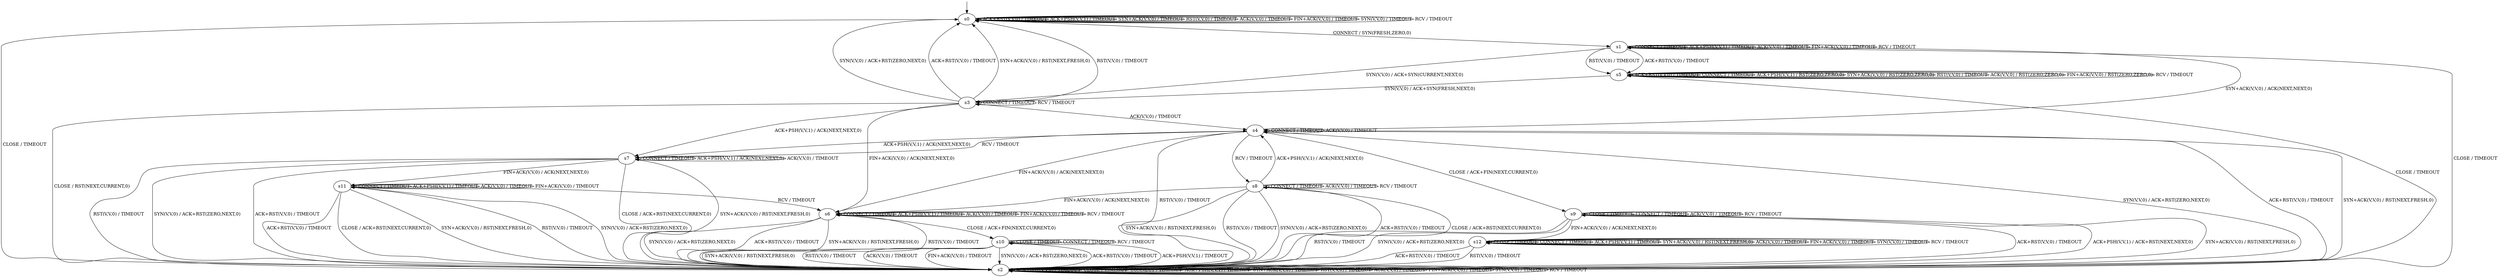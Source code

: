 digraph G {
s0 [label="s0"];
s0 -> s0[label=" ACK+RST(V,V,0) / TIMEOUT "];
s0 -> s2[label=" CLOSE / TIMEOUT "];
s0 -> s1[label=" CONNECT / SYN(FRESH,ZERO,0) "];
s0 -> s0[label=" ACK+PSH(V,V,1) / TIMEOUT "];
s0 -> s0[label=" SYN+ACK(V,V,0) / TIMEOUT "];
s0 -> s0[label=" RST(V,V,0) / TIMEOUT "];
s0 -> s0[label=" ACK(V,V,0) / TIMEOUT "];
s0 -> s0[label=" FIN+ACK(V,V,0) / TIMEOUT "];
s0 -> s0[label=" SYN(V,V,0) / TIMEOUT "];
s0 -> s0[label=" RCV / TIMEOUT "];
s1 [label="s1"];
s1 -> s5[label=" ACK+RST(V,V,0) / TIMEOUT "];
s1 -> s2[label=" CLOSE / TIMEOUT "];
s1 -> s1[label=" CONNECT / TIMEOUT "];
s1 -> s1[label=" ACK+PSH(V,V,1) / TIMEOUT "];
s1 -> s4[label=" SYN+ACK(V,V,0) / ACK(NEXT,NEXT,0) "];
s1 -> s5[label=" RST(V,V,0) / TIMEOUT "];
s1 -> s1[label=" ACK(V,V,0) / TIMEOUT "];
s1 -> s1[label=" FIN+ACK(V,V,0) / TIMEOUT "];
s1 -> s3[label=" SYN(V,V,0) / ACK+SYN(CURRENT,NEXT,0) "];
s1 -> s1[label=" RCV / TIMEOUT "];
s2 [label="s2"];
s2 -> s2[label=" ACK+RST(V,V,0) / TIMEOUT "];
s2 -> s2[label=" CLOSE / TIMEOUT "];
s2 -> s2[label=" CONNECT / TIMEOUT "];
s2 -> s2[label=" ACK+PSH(V,V,1) / TIMEOUT "];
s2 -> s2[label=" SYN+ACK(V,V,0) / TIMEOUT "];
s2 -> s2[label=" RST(V,V,0) / TIMEOUT "];
s2 -> s2[label=" ACK(V,V,0) / TIMEOUT "];
s2 -> s2[label=" FIN+ACK(V,V,0) / TIMEOUT "];
s2 -> s2[label=" SYN(V,V,0) / TIMEOUT "];
s2 -> s2[label=" RCV / TIMEOUT "];
s3 [label="s3"];
s3 -> s0[label=" ACK+RST(V,V,0) / TIMEOUT "];
s3 -> s2[label=" CLOSE / RST(NEXT,CURRENT,0) "];
s3 -> s3[label=" CONNECT / TIMEOUT "];
s3 -> s7[label=" ACK+PSH(V,V,1) / ACK(NEXT,NEXT,0) "];
s3 -> s0[label=" SYN+ACK(V,V,0) / RST(NEXT,FRESH,0) "];
s3 -> s0[label=" RST(V,V,0) / TIMEOUT "];
s3 -> s4[label=" ACK(V,V,0) / TIMEOUT "];
s3 -> s6[label=" FIN+ACK(V,V,0) / ACK(NEXT,NEXT,0) "];
s3 -> s0[label=" SYN(V,V,0) / ACK+RST(ZERO,NEXT,0) "];
s3 -> s3[label=" RCV / TIMEOUT "];
s4 [label="s4"];
s4 -> s2[label=" ACK+RST(V,V,0) / TIMEOUT "];
s4 -> s9[label=" CLOSE / ACK+FIN(NEXT,CURRENT,0) "];
s4 -> s4[label=" CONNECT / TIMEOUT "];
s4 -> s7[label=" ACK+PSH(V,V,1) / ACK(NEXT,NEXT,0) "];
s4 -> s2[label=" SYN+ACK(V,V,0) / RST(NEXT,FRESH,0) "];
s4 -> s2[label=" RST(V,V,0) / TIMEOUT "];
s4 -> s4[label=" ACK(V,V,0) / TIMEOUT "];
s4 -> s6[label=" FIN+ACK(V,V,0) / ACK(NEXT,NEXT,0) "];
s4 -> s2[label=" SYN(V,V,0) / ACK+RST(ZERO,NEXT,0) "];
s4 -> s8[label=" RCV / TIMEOUT "];
s5 [label="s5"];
s5 -> s5[label=" ACK+RST(V,V,0) / TIMEOUT "];
s5 -> s2[label=" CLOSE / TIMEOUT "];
s5 -> s5[label=" CONNECT / TIMEOUT "];
s5 -> s5[label=" ACK+PSH(V,V,1) / RST(ZERO,ZERO,0) "];
s5 -> s5[label=" SYN+ACK(V,V,0) / RST(ZERO,ZERO,0) "];
s5 -> s5[label=" RST(V,V,0) / TIMEOUT "];
s5 -> s5[label=" ACK(V,V,0) / RST(ZERO,ZERO,0) "];
s5 -> s5[label=" FIN+ACK(V,V,0) / RST(ZERO,ZERO,0) "];
s5 -> s3[label=" SYN(V,V,0) / ACK+SYN(FRESH,NEXT,0) "];
s5 -> s5[label=" RCV / TIMEOUT "];
s6 [label="s6"];
s6 -> s2[label=" ACK+RST(V,V,0) / TIMEOUT "];
s6 -> s10[label=" CLOSE / ACK+FIN(NEXT,CURRENT,0) "];
s6 -> s6[label=" CONNECT / TIMEOUT "];
s6 -> s6[label=" ACK+PSH(V,V,1) / TIMEOUT "];
s6 -> s2[label=" SYN+ACK(V,V,0) / RST(NEXT,FRESH,0) "];
s6 -> s2[label=" RST(V,V,0) / TIMEOUT "];
s6 -> s6[label=" ACK(V,V,0) / TIMEOUT "];
s6 -> s6[label=" FIN+ACK(V,V,0) / TIMEOUT "];
s6 -> s2[label=" SYN(V,V,0) / ACK+RST(ZERO,NEXT,0) "];
s6 -> s6[label=" RCV / TIMEOUT "];
s7 [label="s7"];
s7 -> s2[label=" ACK+RST(V,V,0) / TIMEOUT "];
s7 -> s2[label=" CLOSE / ACK+RST(NEXT,CURRENT,0) "];
s7 -> s7[label=" CONNECT / TIMEOUT "];
s7 -> s7[label=" ACK+PSH(V,V,1) / ACK(NEXT,NEXT,0) "];
s7 -> s2[label=" SYN+ACK(V,V,0) / RST(NEXT,FRESH,0) "];
s7 -> s2[label=" RST(V,V,0) / TIMEOUT "];
s7 -> s7[label=" ACK(V,V,0) / TIMEOUT "];
s7 -> s11[label=" FIN+ACK(V,V,0) / ACK(NEXT,NEXT,0) "];
s7 -> s2[label=" SYN(V,V,0) / ACK+RST(ZERO,NEXT,0) "];
s7 -> s4[label=" RCV / TIMEOUT "];
s8 [label="s8"];
s8 -> s2[label=" ACK+RST(V,V,0) / TIMEOUT "];
s8 -> s2[label=" CLOSE / ACK+RST(NEXT,CURRENT,0) "];
s8 -> s8[label=" CONNECT / TIMEOUT "];
s8 -> s4[label=" ACK+PSH(V,V,1) / ACK(NEXT,NEXT,0) "];
s8 -> s2[label=" SYN+ACK(V,V,0) / RST(NEXT,FRESH,0) "];
s8 -> s2[label=" RST(V,V,0) / TIMEOUT "];
s8 -> s8[label=" ACK(V,V,0) / TIMEOUT "];
s8 -> s6[label=" FIN+ACK(V,V,0) / ACK(NEXT,NEXT,0) "];
s8 -> s2[label=" SYN(V,V,0) / ACK+RST(ZERO,NEXT,0) "];
s8 -> s8[label=" RCV / TIMEOUT "];
s9 [label="s9"];
s9 -> s2[label=" ACK+RST(V,V,0) / TIMEOUT "];
s9 -> s9[label=" CLOSE / TIMEOUT "];
s9 -> s9[label=" CONNECT / TIMEOUT "];
s9 -> s2[label=" ACK+PSH(V,V,1) / ACK+RST(NEXT,NEXT,0) "];
s9 -> s2[label=" SYN+ACK(V,V,0) / RST(NEXT,FRESH,0) "];
s9 -> s2[label=" RST(V,V,0) / TIMEOUT "];
s9 -> s9[label=" ACK(V,V,0) / TIMEOUT "];
s9 -> s12[label=" FIN+ACK(V,V,0) / ACK(NEXT,NEXT,0) "];
s9 -> s2[label=" SYN(V,V,0) / ACK+RST(ZERO,NEXT,0) "];
s9 -> s9[label=" RCV / TIMEOUT "];
s10 [label="s10"];
s10 -> s2[label=" ACK+RST(V,V,0) / TIMEOUT "];
s10 -> s10[label=" CLOSE / TIMEOUT "];
s10 -> s10[label=" CONNECT / TIMEOUT "];
s10 -> s2[label=" ACK+PSH(V,V,1) / TIMEOUT "];
s10 -> s2[label=" SYN+ACK(V,V,0) / RST(NEXT,FRESH,0) "];
s10 -> s2[label=" RST(V,V,0) / TIMEOUT "];
s10 -> s2[label=" ACK(V,V,0) / TIMEOUT "];
s10 -> s2[label=" FIN+ACK(V,V,0) / TIMEOUT "];
s10 -> s2[label=" SYN(V,V,0) / ACK+RST(ZERO,NEXT,0) "];
s10 -> s10[label=" RCV / TIMEOUT "];
s11 [label="s11"];
s11 -> s2[label=" ACK+RST(V,V,0) / TIMEOUT "];
s11 -> s2[label=" CLOSE / ACK+RST(NEXT,CURRENT,0) "];
s11 -> s11[label=" CONNECT / TIMEOUT "];
s11 -> s11[label=" ACK+PSH(V,V,1) / TIMEOUT "];
s11 -> s2[label=" SYN+ACK(V,V,0) / RST(NEXT,FRESH,0) "];
s11 -> s2[label=" RST(V,V,0) / TIMEOUT "];
s11 -> s11[label=" ACK(V,V,0) / TIMEOUT "];
s11 -> s11[label=" FIN+ACK(V,V,0) / TIMEOUT "];
s11 -> s2[label=" SYN(V,V,0) / ACK+RST(ZERO,NEXT,0) "];
s11 -> s6[label=" RCV / TIMEOUT "];
s12 [label="s12"];
s12 -> s2[label=" ACK+RST(V,V,0) / TIMEOUT "];
s12 -> s12[label=" CLOSE / TIMEOUT "];
s12 -> s12[label=" CONNECT / TIMEOUT "];
s12 -> s12[label=" ACK+PSH(V,V,1) / TIMEOUT "];
s12 -> s12[label=" SYN+ACK(V,V,0) / RST(NEXT,FRESH,0) "];
s12 -> s2[label=" RST(V,V,0) / TIMEOUT "];
s12 -> s12[label=" ACK(V,V,0) / TIMEOUT "];
s12 -> s12[label=" FIN+ACK(V,V,0) / TIMEOUT "];
s12 -> s12[label=" SYN(V,V,0) / TIMEOUT "];
s12 -> s12[label=" RCV / TIMEOUT "];
__start0 [label="" shape="none" width="0" height="0"];
__start0 -> s0;
}
